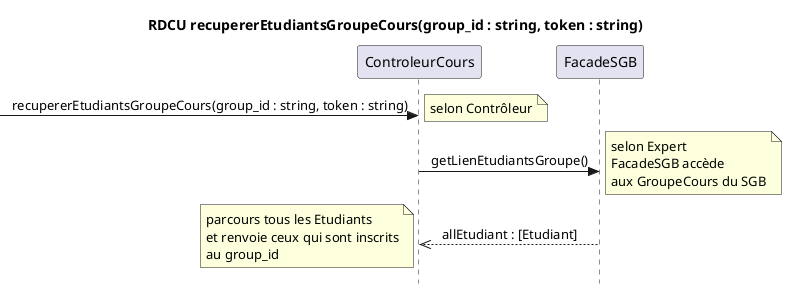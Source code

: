 @startuml RDCU
skinparam style strictuml
skinparam defaultfontname Verdana
skinparam sequence {
    MessageAlign center
}
hide empty members
title RDCU recupererEtudiantsGroupeCours(group_id : string, token : string)

participant "ControleurCours" as cc
participant "FacadeSGB" as sgb

->cc : recupererEtudiantsGroupeCours(group_id : string, token : string)
note right : selon Contrôleur
cc->sgb : getLienEtudiantsGroupe()
note right : selon Expert\nFacadeSGB accède\naux GroupeCours du SGB
cc<<--sgb : allEtudiant : [Etudiant]
note left : parcours tous les Etudiants\net renvoie ceux qui sont inscrits\nau group_id
@enduml